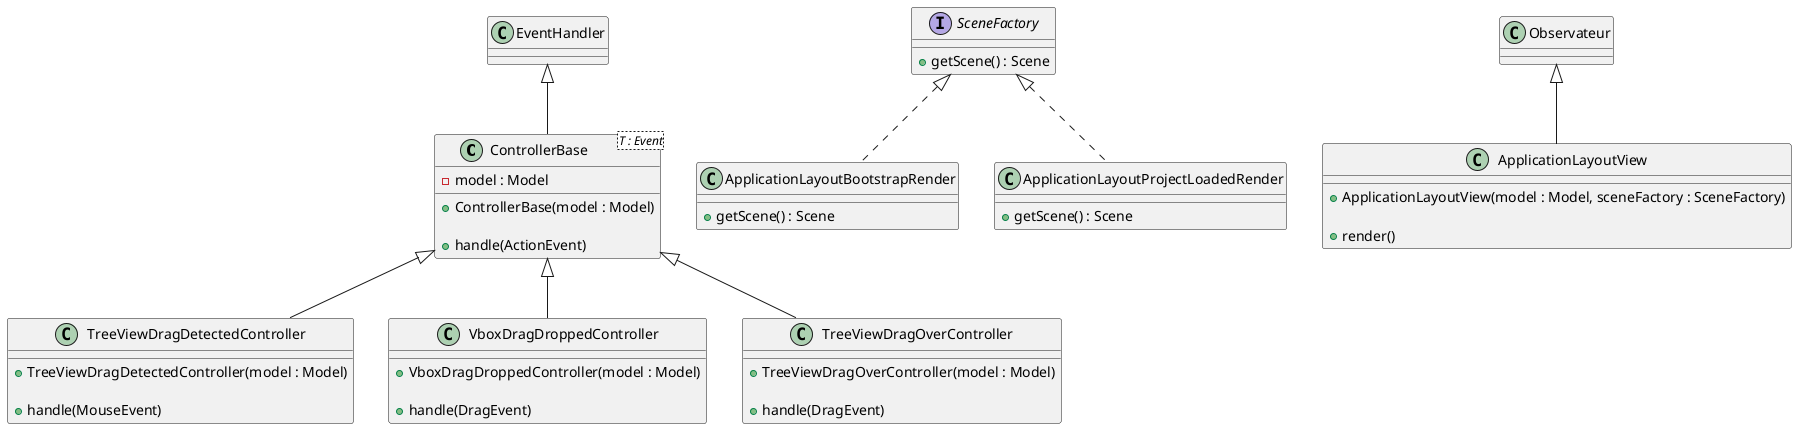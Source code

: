 @startuml


class ControllerBase<T : Event> extends EventHandler{
    - model : Model

    + ControllerBase(model : Model)

    + handle(ActionEvent)
}

class TreeViewDragDetectedController extends ControllerBase {
+ TreeViewDragDetectedController(model : Model)

    + handle(MouseEvent)
}

class VboxDragDroppedController extends ControllerBase {
    + VboxDragDroppedController(model : Model)

    + handle(DragEvent)
}

class TreeViewDragOverController extends ControllerBase {
    + TreeViewDragOverController(model : Model)

    + handle(DragEvent)
}

interface SceneFactory {
    + getScene() : Scene
}

class ApplicationLayoutBootstrapRender implements SceneFactory {
    + getScene() : Scene
}

class ApplicationLayoutProjectLoadedRender implements SceneFactory {
    + getScene() : Scene
}

class ApplicationLayoutView extends Observateur {
    + ApplicationLayoutView(model : Model, sceneFactory : SceneFactory)

    + render()
}

@enduml